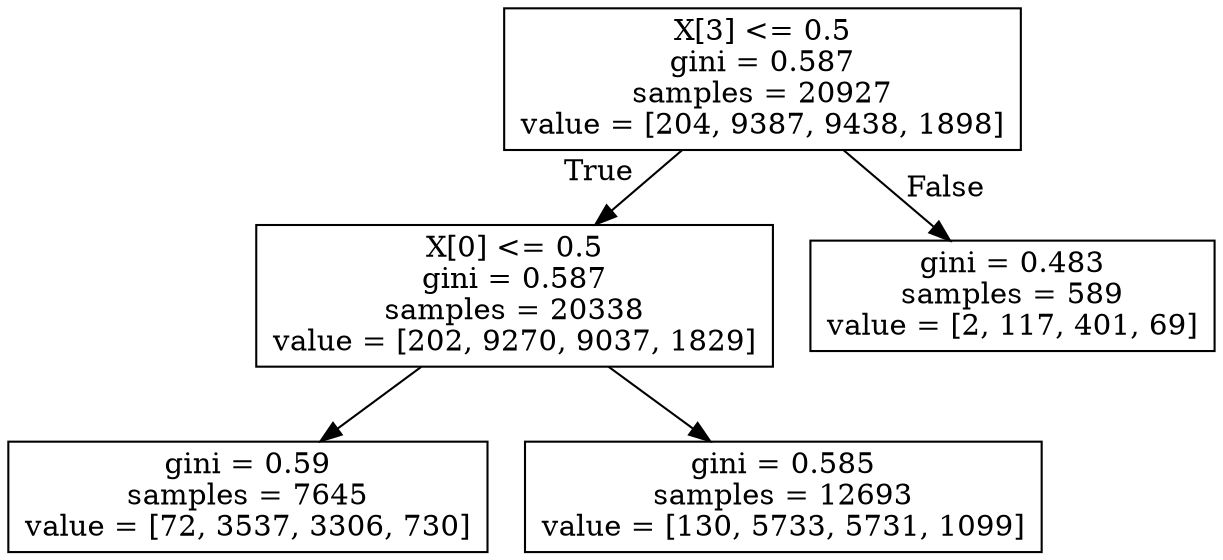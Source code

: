 digraph Tree {
node [shape=box] ;
0 [label="X[3] <= 0.5\ngini = 0.587\nsamples = 20927\nvalue = [204, 9387, 9438, 1898]"] ;
1 [label="X[0] <= 0.5\ngini = 0.587\nsamples = 20338\nvalue = [202, 9270, 9037, 1829]"] ;
0 -> 1 [labeldistance=2.5, labelangle=45, headlabel="True"] ;
2 [label="gini = 0.59\nsamples = 7645\nvalue = [72, 3537, 3306, 730]"] ;
1 -> 2 ;
3 [label="gini = 0.585\nsamples = 12693\nvalue = [130, 5733, 5731, 1099]"] ;
1 -> 3 ;
4 [label="gini = 0.483\nsamples = 589\nvalue = [2, 117, 401, 69]"] ;
0 -> 4 [labeldistance=2.5, labelangle=-45, headlabel="False"] ;
}